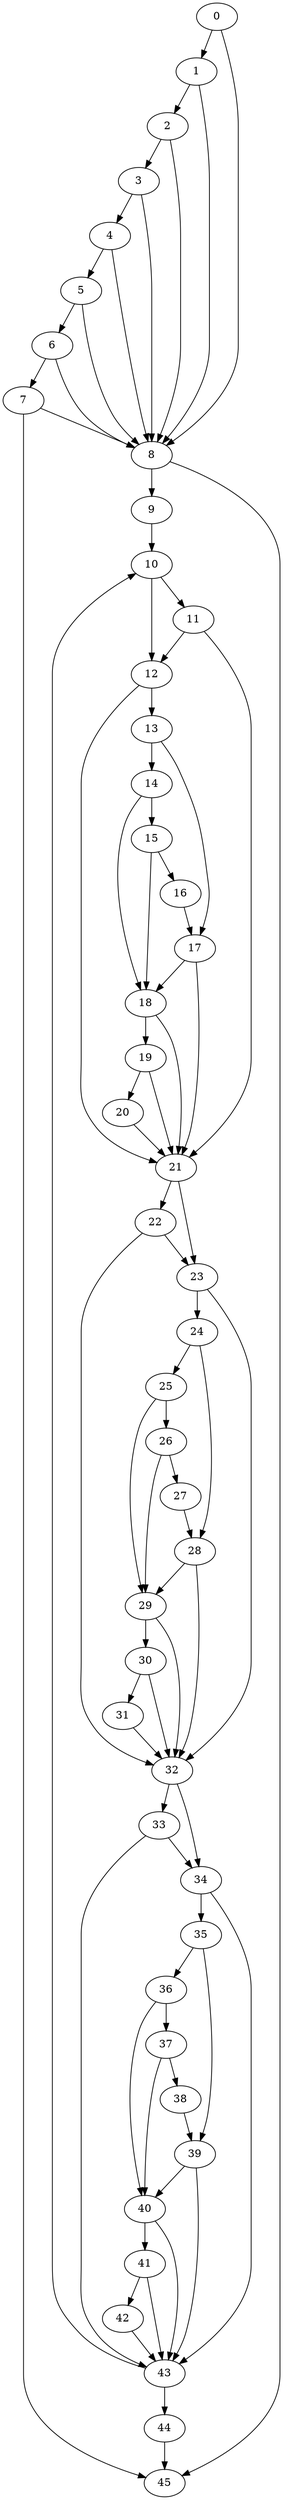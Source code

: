 digraph {
	0
	1
	2
	3
	4
	5
	6
	7
	8
	9
	10
	11
	12
	13
	14
	15
	16
	17
	18
	19
	20
	21
	22
	23
	24
	25
	26
	27
	28
	29
	30
	31
	32
	33
	34
	35
	36
	37
	38
	39
	40
	41
	42
	43
	44
	45
	21 -> 22
	36 -> 37
	6 -> 8
	7 -> 8
	0 -> 8
	1 -> 8
	2 -> 8
	3 -> 8
	4 -> 8
	5 -> 8
	15 -> 16
	8 -> 9
	13 -> 14
	15 -> 18
	17 -> 18
	14 -> 18
	26 -> 27
	29 -> 32
	30 -> 32
	31 -> 32
	22 -> 32
	23 -> 32
	28 -> 32
	32 -> 33
	2 -> 3
	5 -> 6
	41 -> 42
	35 -> 39
	38 -> 39
	36 -> 40
	37 -> 40
	39 -> 40
	24 -> 28
	27 -> 28
	7 -> 45
	8 -> 45
	44 -> 45
	6 -> 7
	14 -> 15
	4 -> 5
	9 -> 10
	43 -> 10
	13 -> 17
	16 -> 17
	24 -> 25
	26 -> 29
	28 -> 29
	25 -> 29
	32 -> 34
	33 -> 34
	0 -> 1
	1 -> 2
	39 -> 43
	40 -> 43
	41 -> 43
	42 -> 43
	33 -> 43
	34 -> 43
	30 -> 31
	35 -> 36
	10 -> 12
	11 -> 12
	29 -> 30
	11 -> 21
	12 -> 21
	17 -> 21
	18 -> 21
	19 -> 21
	20 -> 21
	21 -> 23
	22 -> 23
	25 -> 26
	12 -> 13
	18 -> 19
	19 -> 20
	23 -> 24
	34 -> 35
	10 -> 11
	40 -> 41
	43 -> 44
	3 -> 4
	37 -> 38
}
